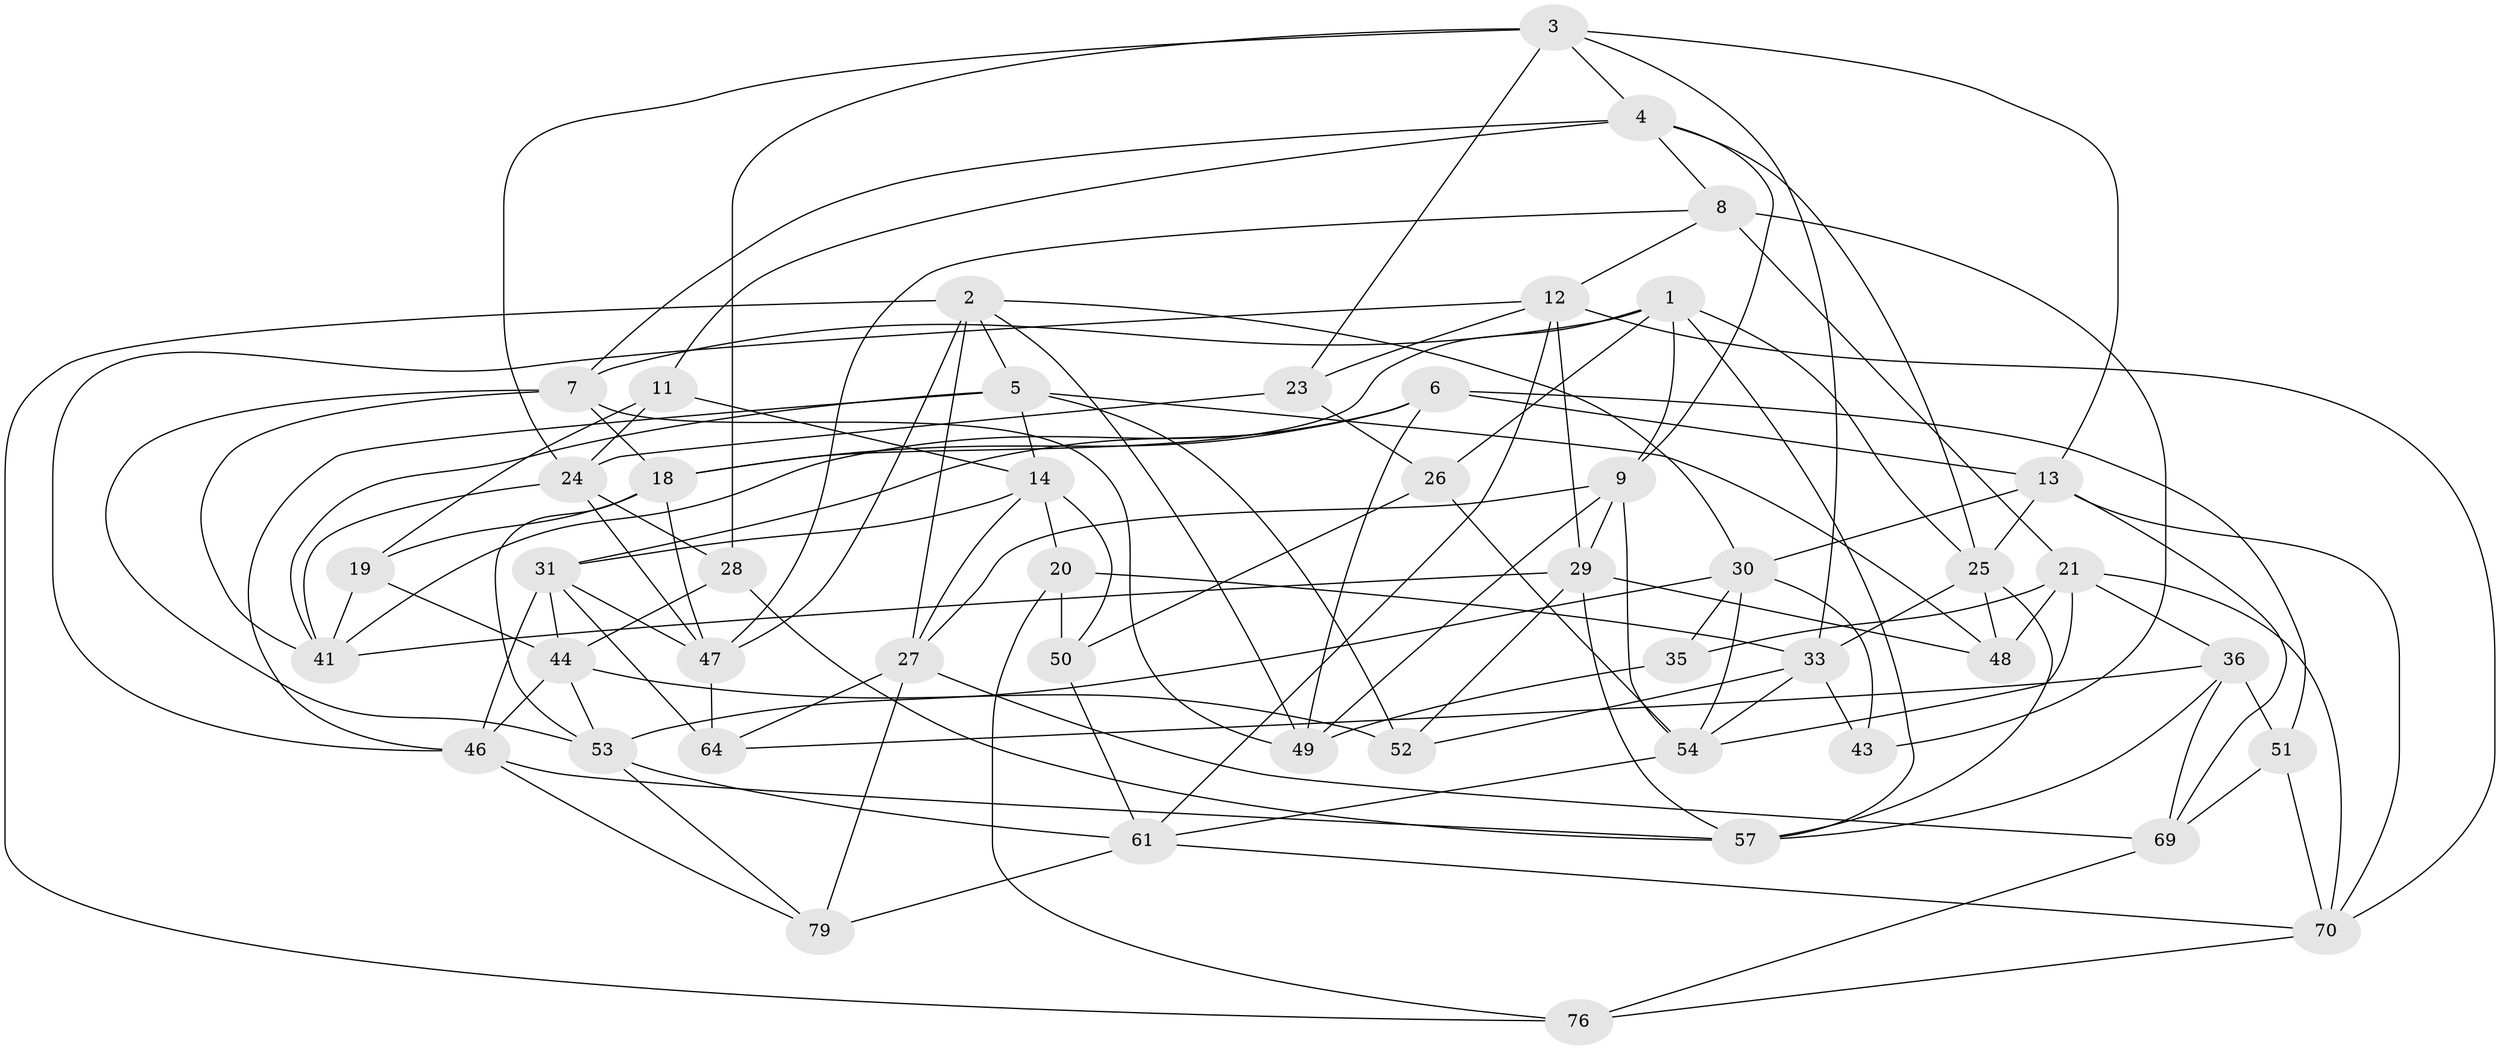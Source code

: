 // Generated by graph-tools (version 1.1) at 2025/24/03/03/25 07:24:30]
// undirected, 48 vertices, 126 edges
graph export_dot {
graph [start="1"]
  node [color=gray90,style=filled];
  1 [super="+10"];
  2 [super="+59"];
  3 [super="+39"];
  4 [super="+32"];
  5 [super="+16"];
  6 [super="+37"];
  7 [super="+15"];
  8 [super="+75"];
  9 [super="+81"];
  11;
  12 [super="+63"];
  13 [super="+17"];
  14 [super="+22"];
  18 [super="+77"];
  19;
  20;
  21 [super="+68"];
  23;
  24 [super="+56"];
  25 [super="+42"];
  26;
  27 [super="+67"];
  28;
  29 [super="+40"];
  30 [super="+34"];
  31 [super="+58"];
  33 [super="+45"];
  35;
  36 [super="+38"];
  41 [super="+66"];
  43;
  44 [super="+55"];
  46 [super="+60"];
  47 [super="+62"];
  48;
  49 [super="+78"];
  50;
  51;
  52;
  53 [super="+71"];
  54 [super="+65"];
  57 [super="+73"];
  61 [super="+72"];
  64;
  69 [super="+80"];
  70 [super="+74"];
  76;
  79;
  1 -- 18;
  1 -- 25;
  1 -- 26;
  1 -- 57;
  1 -- 7;
  1 -- 9;
  2 -- 76;
  2 -- 47;
  2 -- 5;
  2 -- 49;
  2 -- 30;
  2 -- 27;
  3 -- 28;
  3 -- 24;
  3 -- 13;
  3 -- 33;
  3 -- 4;
  3 -- 23;
  4 -- 11;
  4 -- 8;
  4 -- 7;
  4 -- 25;
  4 -- 9;
  5 -- 48;
  5 -- 46;
  5 -- 41;
  5 -- 52;
  5 -- 14;
  6 -- 51;
  6 -- 18;
  6 -- 49;
  6 -- 13;
  6 -- 31;
  6 -- 41;
  7 -- 49;
  7 -- 53;
  7 -- 41;
  7 -- 18;
  8 -- 12;
  8 -- 43 [weight=2];
  8 -- 21;
  8 -- 47;
  9 -- 27;
  9 -- 29;
  9 -- 49;
  9 -- 54;
  11 -- 19;
  11 -- 14;
  11 -- 24;
  12 -- 23;
  12 -- 61;
  12 -- 70;
  12 -- 29;
  12 -- 46;
  13 -- 25;
  13 -- 69;
  13 -- 70;
  13 -- 30;
  14 -- 27;
  14 -- 20;
  14 -- 50;
  14 -- 31;
  18 -- 19;
  18 -- 47;
  18 -- 53;
  19 -- 41;
  19 -- 44;
  20 -- 76;
  20 -- 50;
  20 -- 33;
  21 -- 54;
  21 -- 70;
  21 -- 48;
  21 -- 35;
  21 -- 36;
  23 -- 24;
  23 -- 26;
  24 -- 28;
  24 -- 41;
  24 -- 47;
  25 -- 57;
  25 -- 48;
  25 -- 33;
  26 -- 54;
  26 -- 50;
  27 -- 69;
  27 -- 64;
  27 -- 79;
  28 -- 44;
  28 -- 57;
  29 -- 48;
  29 -- 57;
  29 -- 52;
  29 -- 41;
  30 -- 35;
  30 -- 43;
  30 -- 53;
  30 -- 54;
  31 -- 64;
  31 -- 44;
  31 -- 46;
  31 -- 47;
  33 -- 43;
  33 -- 52;
  33 -- 54;
  35 -- 49 [weight=2];
  36 -- 64;
  36 -- 69 [weight=2];
  36 -- 57;
  36 -- 51;
  44 -- 46;
  44 -- 52;
  44 -- 53;
  46 -- 79;
  46 -- 57;
  47 -- 64;
  50 -- 61;
  51 -- 69;
  51 -- 70;
  53 -- 61;
  53 -- 79;
  54 -- 61;
  61 -- 70;
  61 -- 79;
  69 -- 76;
  70 -- 76;
}
